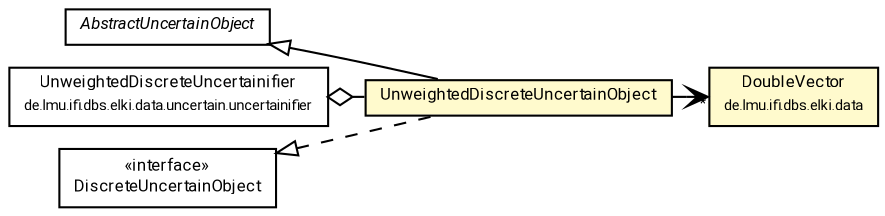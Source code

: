#!/usr/local/bin/dot
#
# Class diagram 
# Generated by UMLGraph version R5_7_2-60-g0e99a6 (http://www.spinellis.gr/umlgraph/)
#

digraph G {
	graph [fontnames="svg"]
	edge [fontname="Roboto",fontsize=7,labelfontname="Roboto",labelfontsize=7,color="black"];
	node [fontname="Roboto",fontcolor="black",fontsize=8,shape=plaintext,margin=0,width=0,height=0];
	nodesep=0.15;
	ranksep=0.25;
	rankdir=LR;
	// de.lmu.ifi.dbs.elki.data.DoubleVector
	c10573956 [label=<<table title="de.lmu.ifi.dbs.elki.data.DoubleVector" border="0" cellborder="1" cellspacing="0" cellpadding="2" bgcolor="LemonChiffon" href="../DoubleVector.html" target="_parent">
		<tr><td><table border="0" cellspacing="0" cellpadding="1">
		<tr><td align="center" balign="center"> <font face="Roboto">DoubleVector</font> </td></tr>
		<tr><td align="center" balign="center"> <font face="Roboto" point-size="7.0">de.lmu.ifi.dbs.elki.data</font> </td></tr>
		</table></td></tr>
		</table>>, URL="../DoubleVector.html"];
	// de.lmu.ifi.dbs.elki.data.uncertain.UnweightedDiscreteUncertainObject
	c10575881 [label=<<table title="de.lmu.ifi.dbs.elki.data.uncertain.UnweightedDiscreteUncertainObject" border="0" cellborder="1" cellspacing="0" cellpadding="2" bgcolor="lemonChiffon" href="UnweightedDiscreteUncertainObject.html" target="_parent">
		<tr><td><table border="0" cellspacing="0" cellpadding="1">
		<tr><td align="center" balign="center"> <font face="Roboto">UnweightedDiscreteUncertainObject</font> </td></tr>
		</table></td></tr>
		</table>>, URL="UnweightedDiscreteUncertainObject.html"];
	// de.lmu.ifi.dbs.elki.data.uncertain.AbstractUncertainObject
	c10575886 [label=<<table title="de.lmu.ifi.dbs.elki.data.uncertain.AbstractUncertainObject" border="0" cellborder="1" cellspacing="0" cellpadding="2" href="AbstractUncertainObject.html" target="_parent">
		<tr><td><table border="0" cellspacing="0" cellpadding="1">
		<tr><td align="center" balign="center"> <font face="Roboto"><i>AbstractUncertainObject</i></font> </td></tr>
		</table></td></tr>
		</table>>, URL="AbstractUncertainObject.html"];
	// de.lmu.ifi.dbs.elki.data.uncertain.uncertainifier.UnweightedDiscreteUncertainifier
	c10575894 [label=<<table title="de.lmu.ifi.dbs.elki.data.uncertain.uncertainifier.UnweightedDiscreteUncertainifier" border="0" cellborder="1" cellspacing="0" cellpadding="2" href="uncertainifier/UnweightedDiscreteUncertainifier.html" target="_parent">
		<tr><td><table border="0" cellspacing="0" cellpadding="1">
		<tr><td align="center" balign="center"> <font face="Roboto">UnweightedDiscreteUncertainifier</font> </td></tr>
		<tr><td align="center" balign="center"> <font face="Roboto" point-size="7.0">de.lmu.ifi.dbs.elki.data.uncertain.uncertainifier</font> </td></tr>
		</table></td></tr>
		</table>>, URL="uncertainifier/UnweightedDiscreteUncertainifier.html"];
	// de.lmu.ifi.dbs.elki.data.uncertain.DiscreteUncertainObject
	c10575902 [label=<<table title="de.lmu.ifi.dbs.elki.data.uncertain.DiscreteUncertainObject" border="0" cellborder="1" cellspacing="0" cellpadding="2" href="DiscreteUncertainObject.html" target="_parent">
		<tr><td><table border="0" cellspacing="0" cellpadding="1">
		<tr><td align="center" balign="center"> &#171;interface&#187; </td></tr>
		<tr><td align="center" balign="center"> <font face="Roboto">DiscreteUncertainObject</font> </td></tr>
		</table></td></tr>
		</table>>, URL="DiscreteUncertainObject.html"];
	// de.lmu.ifi.dbs.elki.data.uncertain.UnweightedDiscreteUncertainObject extends de.lmu.ifi.dbs.elki.data.uncertain.AbstractUncertainObject
	c10575886 -> c10575881 [arrowtail=empty,dir=back,weight=10];
	// de.lmu.ifi.dbs.elki.data.uncertain.UnweightedDiscreteUncertainObject implements de.lmu.ifi.dbs.elki.data.uncertain.DiscreteUncertainObject
	c10575902 -> c10575881 [arrowtail=empty,style=dashed,dir=back,weight=9];
	// de.lmu.ifi.dbs.elki.data.uncertain.uncertainifier.UnweightedDiscreteUncertainifier has de.lmu.ifi.dbs.elki.data.uncertain.UnweightedDiscreteUncertainObject
	c10575894 -> c10575881 [arrowhead=none,arrowtail=ediamond,dir=back,weight=4];
	// de.lmu.ifi.dbs.elki.data.uncertain.UnweightedDiscreteUncertainObject navassoc de.lmu.ifi.dbs.elki.data.DoubleVector
	c10575881 -> c10573956 [arrowhead=open,weight=1,headlabel="*"];
}

